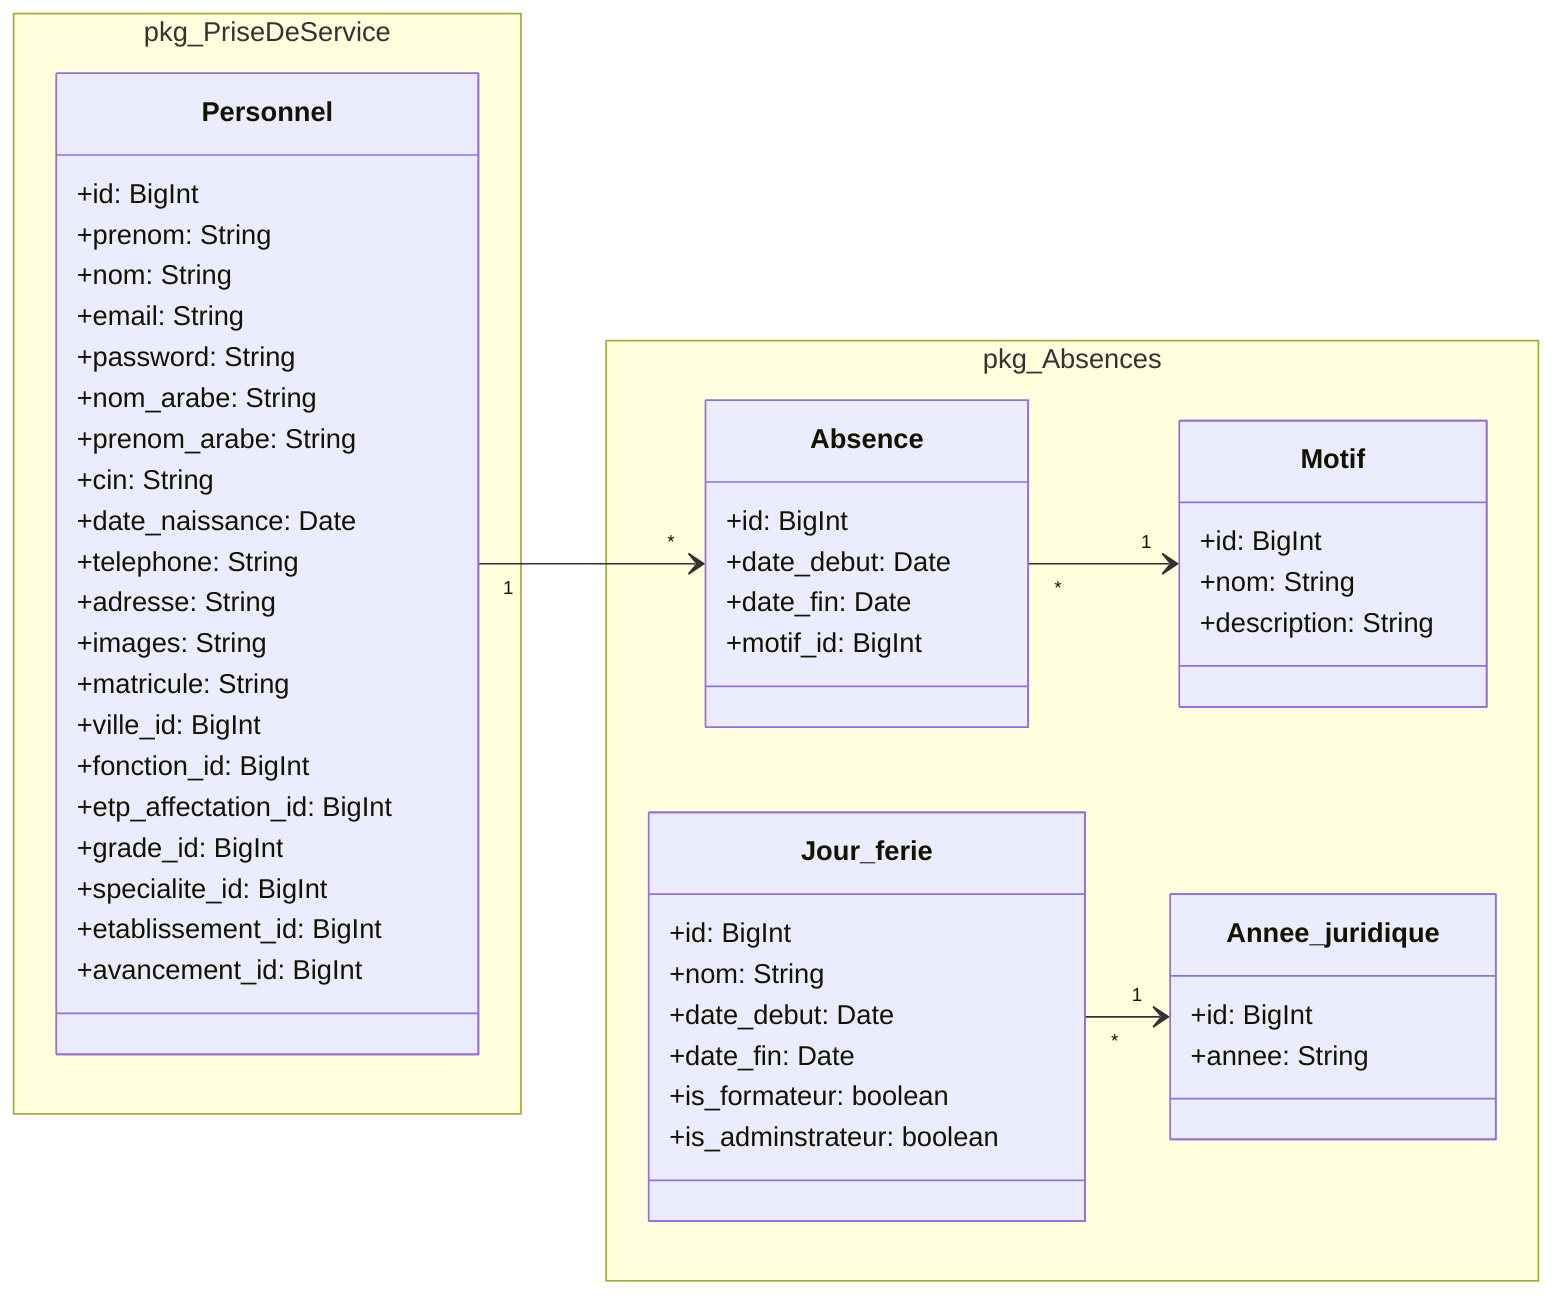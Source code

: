 classDiagram
    direction LR

namespace pkg_PriseDeService {
    class Personnel {
        +id: BigInt
        +prenom: String
        +nom: String
        +email: String
        +password: String
        +nom_arabe: String
        +prenom_arabe: String
        +cin: String
        +date_naissance: Date
        +telephone: String
        +adresse: String
        +images: String
        +matricule: String
        +ville_id: BigInt
        +fonction_id: BigInt
        +etp_affectation_id: BigInt
        +grade_id: BigInt
        +specialite_id: BigInt
        +etablissement_id: BigInt
        +avancement_id: BigInt
    }
}

namespace pkg_Absences {

    class Absence {
        +id: BigInt
        +date_debut: Date
        +date_fin: Date
        +motif_id: BigInt
    }

    class Motif {
        +id: BigInt
        +nom: String
        +description: String
    }

    class Jour_ferie {
        +id: BigInt
        +nom: String
        +date_debut: Date
        +date_fin: Date
        +is_formateur: boolean
        +is_adminstrateur: boolean
    }

    class Annee_juridique {
        +id: BigInt
        +annee: String
    }
}

    Personnel "1" --> "*" Absence 
    Absence "*" --> "1" Motif 
    Jour_ferie "*" --> "1" Annee_juridique